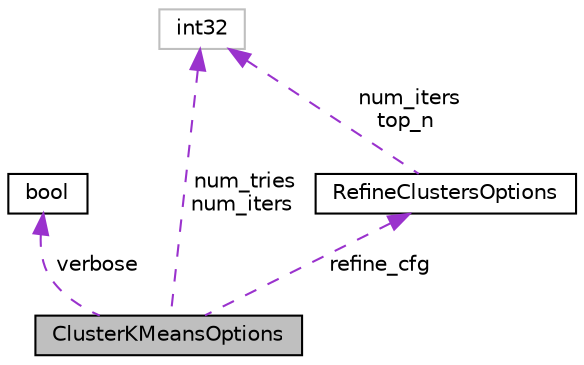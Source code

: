 digraph "ClusterKMeansOptions"
{
  edge [fontname="Helvetica",fontsize="10",labelfontname="Helvetica",labelfontsize="10"];
  node [fontname="Helvetica",fontsize="10",shape=record];
  Node1 [label="ClusterKMeansOptions",height=0.2,width=0.4,color="black", fillcolor="grey75", style="filled", fontcolor="black"];
  Node2 -> Node1 [dir="back",color="darkorchid3",fontsize="10",style="dashed",label=" verbose" ,fontname="Helvetica"];
  Node2 [label="bool",height=0.2,width=0.4,color="black", fillcolor="white", style="filled",URL="$classbool.html"];
  Node3 -> Node1 [dir="back",color="darkorchid3",fontsize="10",style="dashed",label=" refine_cfg" ,fontname="Helvetica"];
  Node3 [label="RefineClustersOptions",height=0.2,width=0.4,color="black", fillcolor="white", style="filled",URL="$structkaldi_1_1RefineClustersOptions.html"];
  Node4 -> Node3 [dir="back",color="darkorchid3",fontsize="10",style="dashed",label=" num_iters\ntop_n" ,fontname="Helvetica"];
  Node4 [label="int32",height=0.2,width=0.4,color="grey75", fillcolor="white", style="filled"];
  Node4 -> Node1 [dir="back",color="darkorchid3",fontsize="10",style="dashed",label=" num_tries\nnum_iters" ,fontname="Helvetica"];
}
